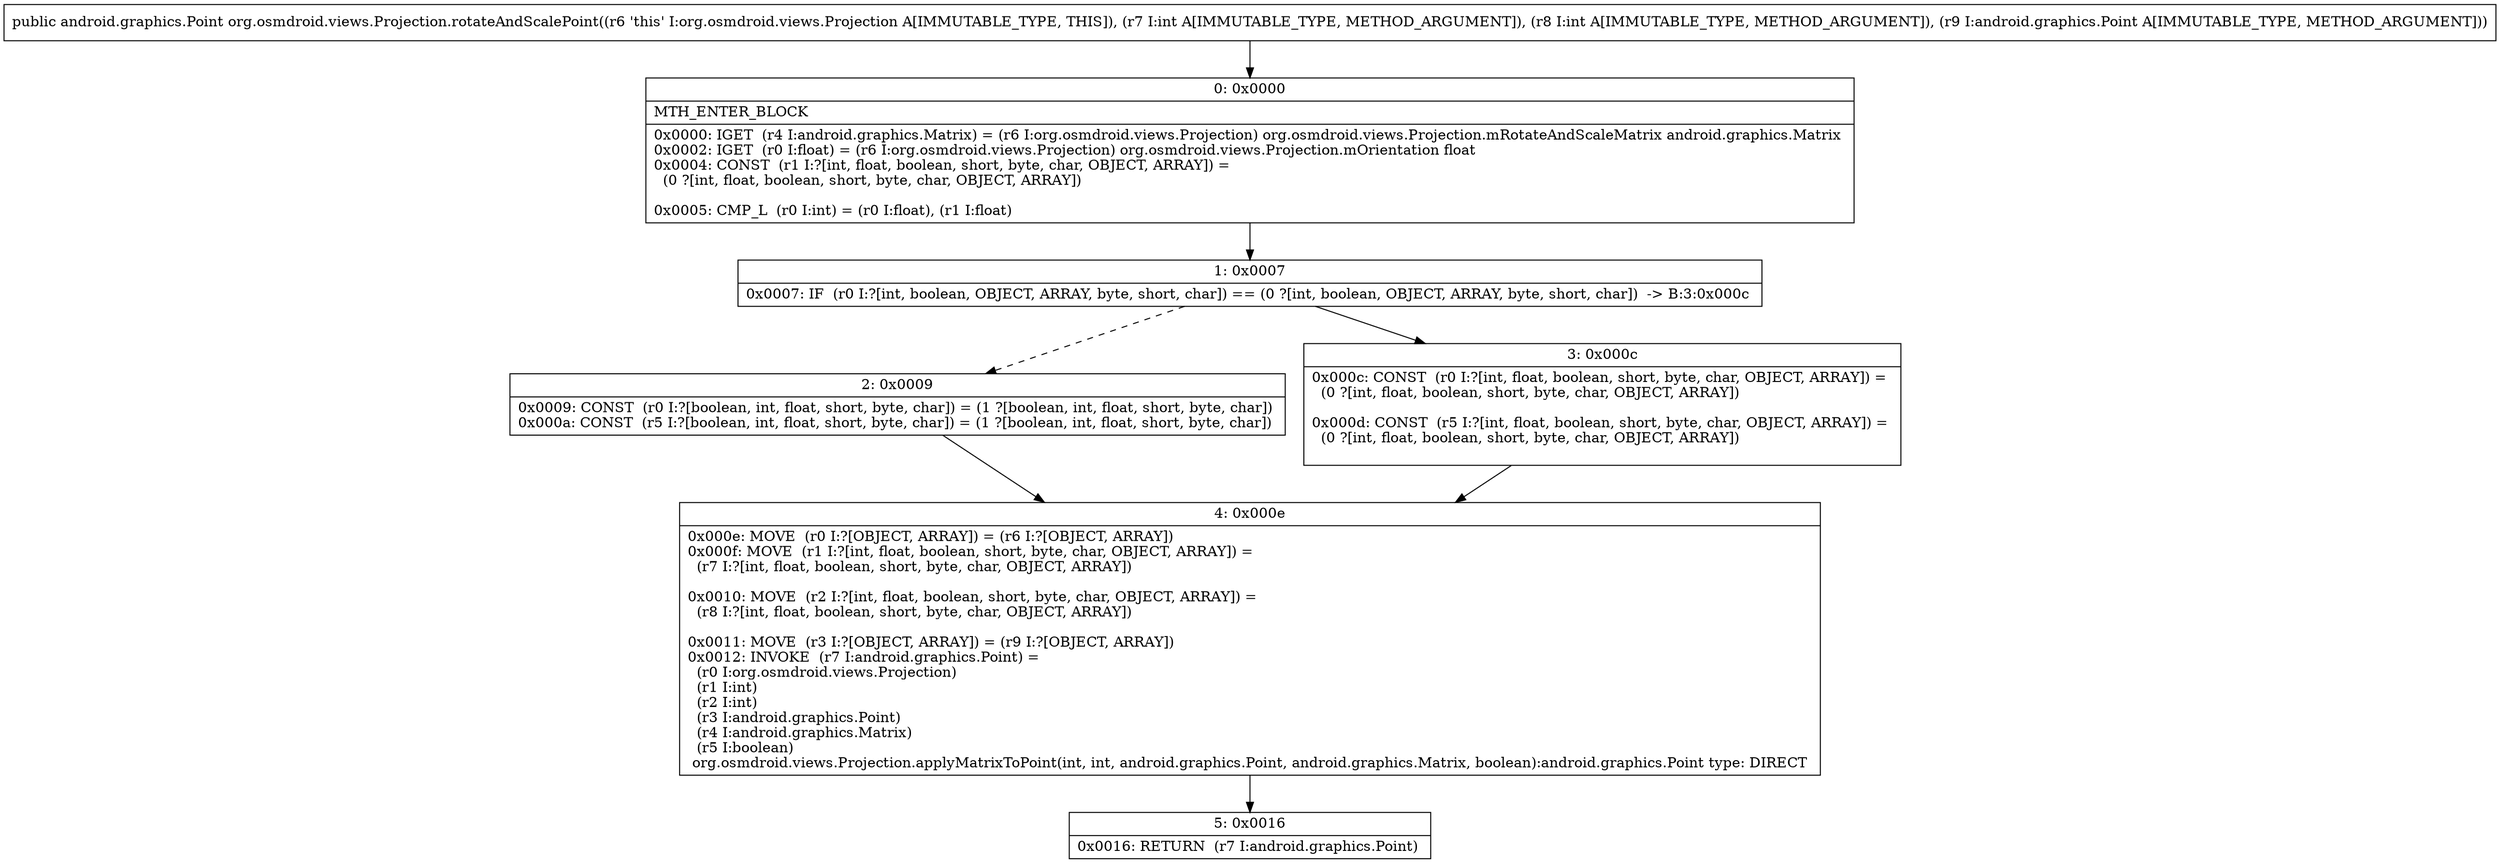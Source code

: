 digraph "CFG fororg.osmdroid.views.Projection.rotateAndScalePoint(IILandroid\/graphics\/Point;)Landroid\/graphics\/Point;" {
Node_0 [shape=record,label="{0\:\ 0x0000|MTH_ENTER_BLOCK\l|0x0000: IGET  (r4 I:android.graphics.Matrix) = (r6 I:org.osmdroid.views.Projection) org.osmdroid.views.Projection.mRotateAndScaleMatrix android.graphics.Matrix \l0x0002: IGET  (r0 I:float) = (r6 I:org.osmdroid.views.Projection) org.osmdroid.views.Projection.mOrientation float \l0x0004: CONST  (r1 I:?[int, float, boolean, short, byte, char, OBJECT, ARRAY]) = \l  (0 ?[int, float, boolean, short, byte, char, OBJECT, ARRAY])\l \l0x0005: CMP_L  (r0 I:int) = (r0 I:float), (r1 I:float) \l}"];
Node_1 [shape=record,label="{1\:\ 0x0007|0x0007: IF  (r0 I:?[int, boolean, OBJECT, ARRAY, byte, short, char]) == (0 ?[int, boolean, OBJECT, ARRAY, byte, short, char])  \-\> B:3:0x000c \l}"];
Node_2 [shape=record,label="{2\:\ 0x0009|0x0009: CONST  (r0 I:?[boolean, int, float, short, byte, char]) = (1 ?[boolean, int, float, short, byte, char]) \l0x000a: CONST  (r5 I:?[boolean, int, float, short, byte, char]) = (1 ?[boolean, int, float, short, byte, char]) \l}"];
Node_3 [shape=record,label="{3\:\ 0x000c|0x000c: CONST  (r0 I:?[int, float, boolean, short, byte, char, OBJECT, ARRAY]) = \l  (0 ?[int, float, boolean, short, byte, char, OBJECT, ARRAY])\l \l0x000d: CONST  (r5 I:?[int, float, boolean, short, byte, char, OBJECT, ARRAY]) = \l  (0 ?[int, float, boolean, short, byte, char, OBJECT, ARRAY])\l \l}"];
Node_4 [shape=record,label="{4\:\ 0x000e|0x000e: MOVE  (r0 I:?[OBJECT, ARRAY]) = (r6 I:?[OBJECT, ARRAY]) \l0x000f: MOVE  (r1 I:?[int, float, boolean, short, byte, char, OBJECT, ARRAY]) = \l  (r7 I:?[int, float, boolean, short, byte, char, OBJECT, ARRAY])\l \l0x0010: MOVE  (r2 I:?[int, float, boolean, short, byte, char, OBJECT, ARRAY]) = \l  (r8 I:?[int, float, boolean, short, byte, char, OBJECT, ARRAY])\l \l0x0011: MOVE  (r3 I:?[OBJECT, ARRAY]) = (r9 I:?[OBJECT, ARRAY]) \l0x0012: INVOKE  (r7 I:android.graphics.Point) = \l  (r0 I:org.osmdroid.views.Projection)\l  (r1 I:int)\l  (r2 I:int)\l  (r3 I:android.graphics.Point)\l  (r4 I:android.graphics.Matrix)\l  (r5 I:boolean)\l org.osmdroid.views.Projection.applyMatrixToPoint(int, int, android.graphics.Point, android.graphics.Matrix, boolean):android.graphics.Point type: DIRECT \l}"];
Node_5 [shape=record,label="{5\:\ 0x0016|0x0016: RETURN  (r7 I:android.graphics.Point) \l}"];
MethodNode[shape=record,label="{public android.graphics.Point org.osmdroid.views.Projection.rotateAndScalePoint((r6 'this' I:org.osmdroid.views.Projection A[IMMUTABLE_TYPE, THIS]), (r7 I:int A[IMMUTABLE_TYPE, METHOD_ARGUMENT]), (r8 I:int A[IMMUTABLE_TYPE, METHOD_ARGUMENT]), (r9 I:android.graphics.Point A[IMMUTABLE_TYPE, METHOD_ARGUMENT])) }"];
MethodNode -> Node_0;
Node_0 -> Node_1;
Node_1 -> Node_2[style=dashed];
Node_1 -> Node_3;
Node_2 -> Node_4;
Node_3 -> Node_4;
Node_4 -> Node_5;
}

